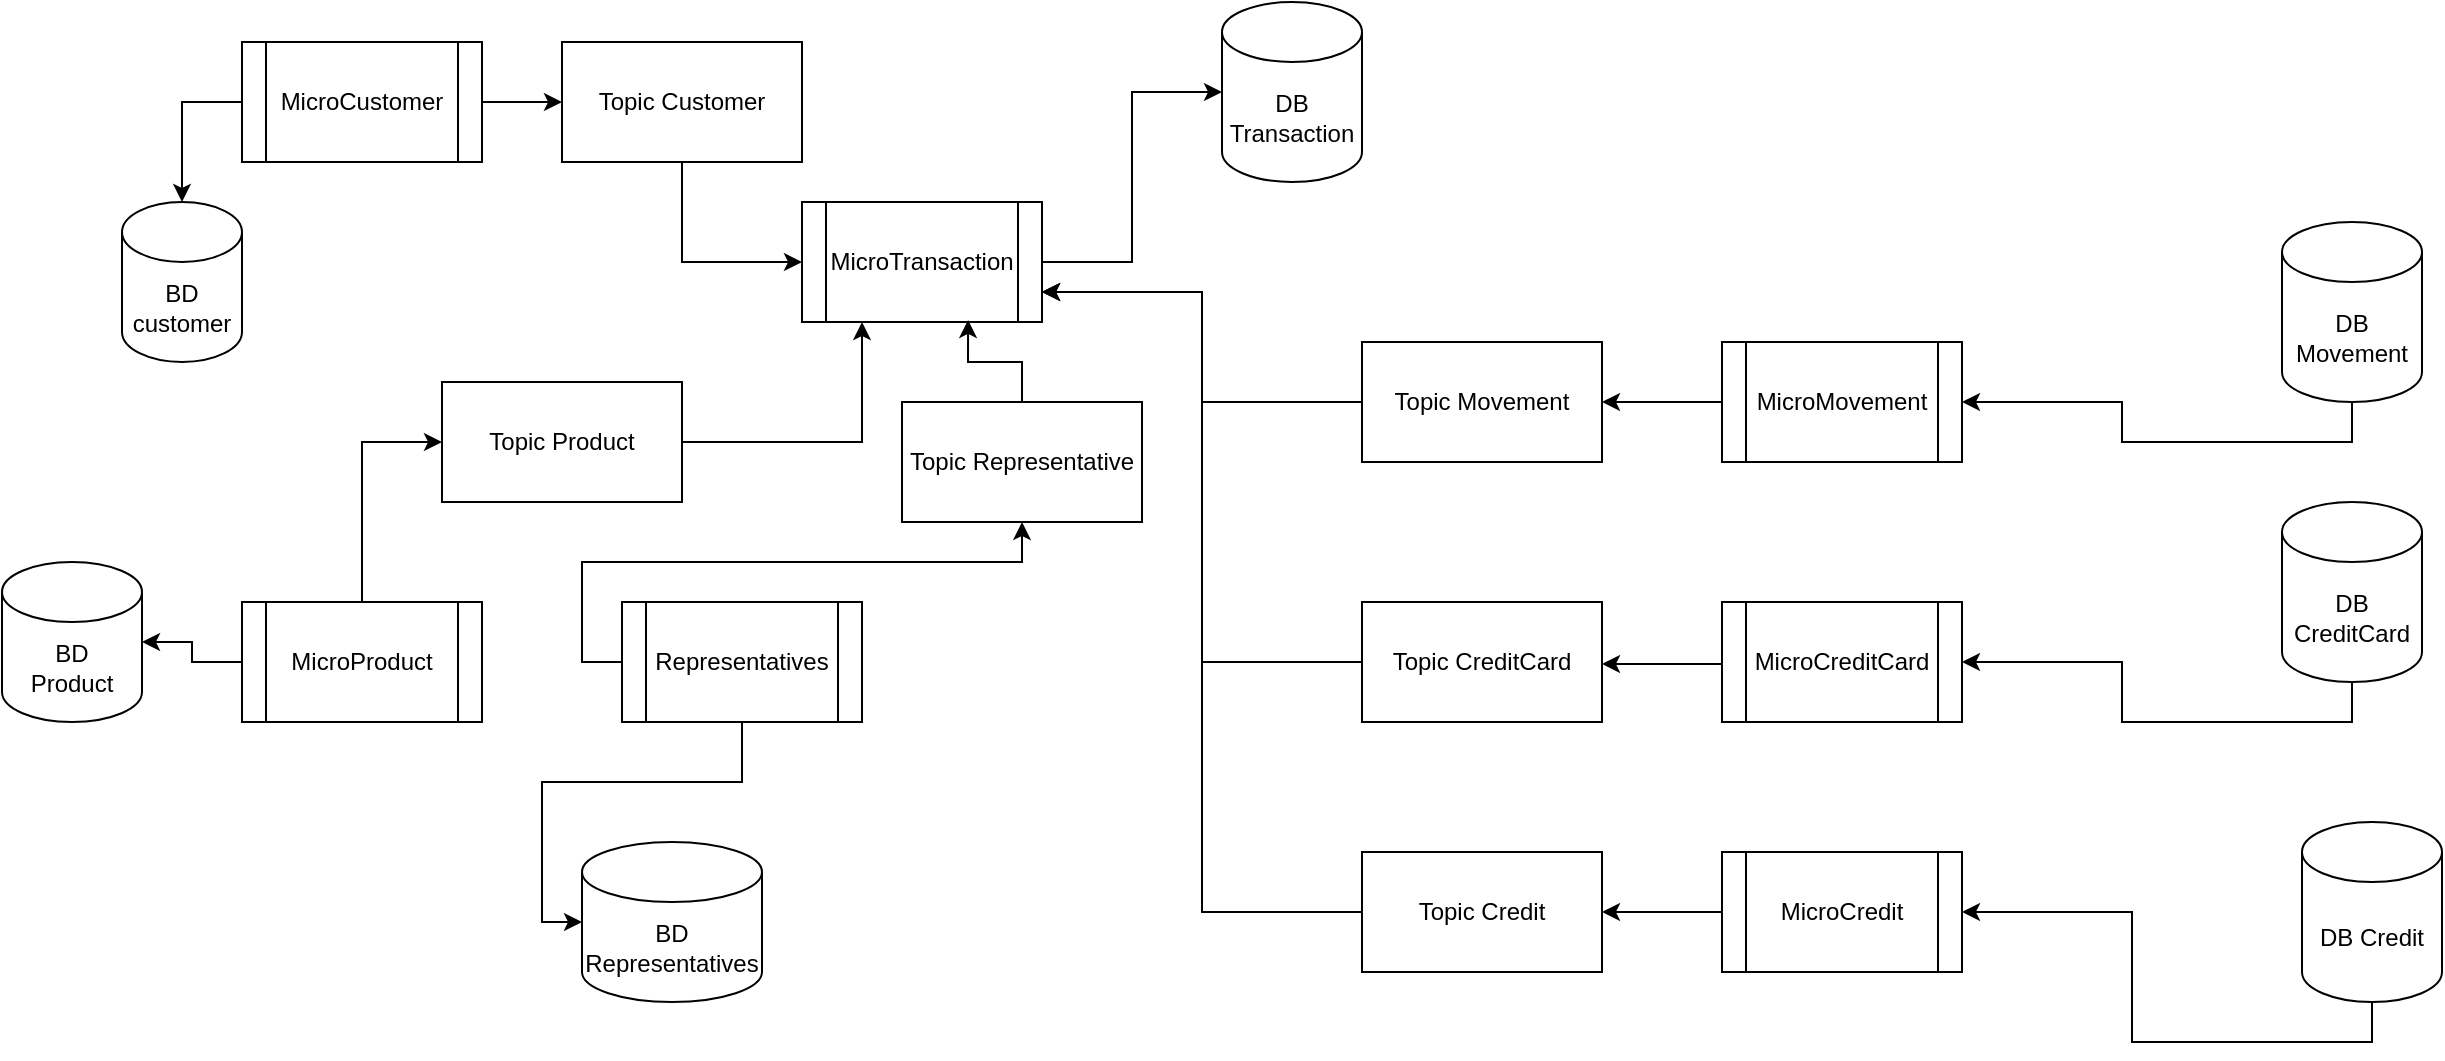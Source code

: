 <mxfile version="14.8.0" type="github">
  <diagram id="J2JfC7K7UwUUO45GrCEN" name="Page-1">
    <mxGraphModel dx="868" dy="482" grid="1" gridSize="10" guides="1" tooltips="1" connect="1" arrows="1" fold="1" page="0" pageScale="1" pageWidth="827" pageHeight="1169" math="0" shadow="0">
      <root>
        <mxCell id="0" />
        <mxCell id="1" parent="0" />
        <mxCell id="Hutvo4wjOnZVV8LiBHFV-1" value="MicroCustomer" style="shape=process;whiteSpace=wrap;html=1;backgroundOutline=1;" parent="1" vertex="1">
          <mxGeometry x="120" y="70" width="120" height="60" as="geometry" />
        </mxCell>
        <mxCell id="Hutvo4wjOnZVV8LiBHFV-2" value="BD&lt;br&gt;customer" style="shape=cylinder3;whiteSpace=wrap;html=1;boundedLbl=1;backgroundOutline=1;size=15;" parent="1" vertex="1">
          <mxGeometry x="60" y="150" width="60" height="80" as="geometry" />
        </mxCell>
        <mxCell id="Hutvo4wjOnZVV8LiBHFV-4" value="MicroProduct" style="shape=process;whiteSpace=wrap;html=1;backgroundOutline=1;" parent="1" vertex="1">
          <mxGeometry x="120" y="350" width="120" height="60" as="geometry" />
        </mxCell>
        <mxCell id="Hutvo4wjOnZVV8LiBHFV-5" value="BD&lt;br&gt;Product" style="shape=cylinder3;whiteSpace=wrap;html=1;boundedLbl=1;backgroundOutline=1;size=15;" parent="1" vertex="1">
          <mxGeometry y="330" width="70" height="80" as="geometry" />
        </mxCell>
        <mxCell id="DNXzDhhK5Adzky4bazDL-3" style="edgeStyle=orthogonalEdgeStyle;rounded=0;orthogonalLoop=1;jettySize=auto;html=1;entryX=0;entryY=0.5;entryDx=0;entryDy=0;entryPerimeter=0;" parent="1" source="DNXzDhhK5Adzky4bazDL-1" target="DNXzDhhK5Adzky4bazDL-2" edge="1">
          <mxGeometry relative="1" as="geometry" />
        </mxCell>
        <mxCell id="DNXzDhhK5Adzky4bazDL-1" value="MicroTransaction" style="shape=process;whiteSpace=wrap;html=1;backgroundOutline=1;" parent="1" vertex="1">
          <mxGeometry x="400" y="150" width="120" height="60" as="geometry" />
        </mxCell>
        <mxCell id="DNXzDhhK5Adzky4bazDL-2" value="DB Transaction" style="shape=cylinder3;whiteSpace=wrap;html=1;boundedLbl=1;backgroundOutline=1;size=15;" parent="1" vertex="1">
          <mxGeometry x="610" y="50" width="70" height="90" as="geometry" />
        </mxCell>
        <mxCell id="Hutvo4wjOnZVV8LiBHFV-7" value="BD&lt;br&gt;Representatives" style="shape=cylinder3;whiteSpace=wrap;html=1;boundedLbl=1;backgroundOutline=1;size=15;" parent="1" vertex="1">
          <mxGeometry x="290" y="470" width="90" height="80" as="geometry" />
        </mxCell>
        <mxCell id="Hutvo4wjOnZVV8LiBHFV-10" style="edgeStyle=orthogonalEdgeStyle;rounded=0;orthogonalLoop=1;jettySize=auto;html=1;" parent="1" source="Hutvo4wjOnZVV8LiBHFV-4" target="Hutvo4wjOnZVV8LiBHFV-5" edge="1">
          <mxGeometry relative="1" as="geometry">
            <mxPoint x="270" y="415" as="sourcePoint" />
            <mxPoint x="360" y="330" as="targetPoint" />
          </mxGeometry>
        </mxCell>
        <mxCell id="Hutvo4wjOnZVV8LiBHFV-12" style="edgeStyle=orthogonalEdgeStyle;rounded=0;orthogonalLoop=1;jettySize=auto;html=1;entryX=0;entryY=0.5;entryDx=0;entryDy=0;exitX=0.5;exitY=1;exitDx=0;exitDy=0;" parent="1" source="Hutvo4wjOnZVV8LiBHFV-18" target="DNXzDhhK5Adzky4bazDL-1" edge="1">
          <mxGeometry relative="1" as="geometry">
            <mxPoint x="380" y="160" as="sourcePoint" />
            <mxPoint x="380" y="65" as="targetPoint" />
          </mxGeometry>
        </mxCell>
        <mxCell id="Hutvo4wjOnZVV8LiBHFV-18" value="&lt;span&gt;Topic Customer&lt;/span&gt;" style="rounded=0;whiteSpace=wrap;html=1;" parent="1" vertex="1">
          <mxGeometry x="280" y="70" width="120" height="60" as="geometry" />
        </mxCell>
        <mxCell id="Hutvo4wjOnZVV8LiBHFV-19" style="edgeStyle=orthogonalEdgeStyle;rounded=0;orthogonalLoop=1;jettySize=auto;html=1;entryX=0;entryY=0.5;entryDx=0;entryDy=0;" parent="1" source="Hutvo4wjOnZVV8LiBHFV-1" target="Hutvo4wjOnZVV8LiBHFV-18" edge="1">
          <mxGeometry relative="1" as="geometry">
            <mxPoint x="335" y="120" as="sourcePoint" />
            <mxPoint x="285" y="30" as="targetPoint" />
          </mxGeometry>
        </mxCell>
        <mxCell id="Hutvo4wjOnZVV8LiBHFV-20" value="&lt;span&gt;Topic Product&lt;/span&gt;" style="rounded=0;whiteSpace=wrap;html=1;" parent="1" vertex="1">
          <mxGeometry x="220" y="240" width="120" height="60" as="geometry" />
        </mxCell>
        <mxCell id="Hutvo4wjOnZVV8LiBHFV-21" style="edgeStyle=orthogonalEdgeStyle;rounded=0;orthogonalLoop=1;jettySize=auto;html=1;entryX=0;entryY=0.5;entryDx=0;entryDy=0;exitX=0.5;exitY=0;exitDx=0;exitDy=0;" parent="1" source="Hutvo4wjOnZVV8LiBHFV-4" target="Hutvo4wjOnZVV8LiBHFV-20" edge="1">
          <mxGeometry relative="1" as="geometry">
            <mxPoint x="220" y="270" as="sourcePoint" />
            <mxPoint x="330" y="270" as="targetPoint" />
          </mxGeometry>
        </mxCell>
        <mxCell id="Hutvo4wjOnZVV8LiBHFV-22" style="edgeStyle=orthogonalEdgeStyle;rounded=0;orthogonalLoop=1;jettySize=auto;html=1;exitX=1;exitY=0.5;exitDx=0;exitDy=0;entryX=0.25;entryY=1;entryDx=0;entryDy=0;" parent="1" source="Hutvo4wjOnZVV8LiBHFV-20" target="DNXzDhhK5Adzky4bazDL-1" edge="1">
          <mxGeometry relative="1" as="geometry">
            <mxPoint x="460" y="270" as="sourcePoint" />
            <mxPoint x="530" y="220" as="targetPoint" />
          </mxGeometry>
        </mxCell>
        <mxCell id="DNXzDhhK5Adzky4bazDL-5" style="edgeStyle=orthogonalEdgeStyle;rounded=0;orthogonalLoop=1;jettySize=auto;html=1;entryX=0;entryY=0.5;entryDx=0;entryDy=0;entryPerimeter=0;" parent="1" source="Hutvo4wjOnZVV8LiBHFV-23" target="Hutvo4wjOnZVV8LiBHFV-7" edge="1">
          <mxGeometry relative="1" as="geometry" />
        </mxCell>
        <mxCell id="Hutvo4wjOnZVV8LiBHFV-23" value="Representatives" style="shape=process;whiteSpace=wrap;html=1;backgroundOutline=1;" parent="1" vertex="1">
          <mxGeometry x="310" y="350" width="120" height="60" as="geometry" />
        </mxCell>
        <mxCell id="Hutvo4wjOnZVV8LiBHFV-24" value="&lt;span&gt;Topic Representative&lt;/span&gt;" style="rounded=0;whiteSpace=wrap;html=1;" parent="1" vertex="1">
          <mxGeometry x="450" y="250" width="120" height="60" as="geometry" />
        </mxCell>
        <mxCell id="Hutvo4wjOnZVV8LiBHFV-25" style="edgeStyle=orthogonalEdgeStyle;rounded=0;orthogonalLoop=1;jettySize=auto;html=1;exitX=0;exitY=0.5;exitDx=0;exitDy=0;entryX=0.5;entryY=1;entryDx=0;entryDy=0;" parent="1" source="Hutvo4wjOnZVV8LiBHFV-23" target="Hutvo4wjOnZVV8LiBHFV-24" edge="1">
          <mxGeometry relative="1" as="geometry">
            <mxPoint x="800" y="370" as="sourcePoint" />
            <mxPoint x="720" y="330" as="targetPoint" />
          </mxGeometry>
        </mxCell>
        <mxCell id="Hutvo4wjOnZVV8LiBHFV-27" style="edgeStyle=orthogonalEdgeStyle;rounded=0;orthogonalLoop=1;jettySize=auto;html=1;exitX=0.5;exitY=0;exitDx=0;exitDy=0;entryX=0.692;entryY=0.983;entryDx=0;entryDy=0;entryPerimeter=0;" parent="1" source="Hutvo4wjOnZVV8LiBHFV-24" target="DNXzDhhK5Adzky4bazDL-1" edge="1">
          <mxGeometry relative="1" as="geometry">
            <mxPoint x="850" y="260" as="sourcePoint" />
            <mxPoint x="530" y="270" as="targetPoint" />
          </mxGeometry>
        </mxCell>
        <mxCell id="Hutvo4wjOnZVV8LiBHFV-28" style="edgeStyle=orthogonalEdgeStyle;rounded=0;orthogonalLoop=1;jettySize=auto;html=1;entryX=0.5;entryY=0;entryDx=0;entryDy=0;entryPerimeter=0;exitX=0;exitY=0.5;exitDx=0;exitDy=0;" parent="1" source="Hutvo4wjOnZVV8LiBHFV-1" target="Hutvo4wjOnZVV8LiBHFV-2" edge="1">
          <mxGeometry relative="1" as="geometry">
            <mxPoint x="180" y="60" as="sourcePoint" />
            <mxPoint x="270" y="-32.5" as="targetPoint" />
            <Array as="points">
              <mxPoint x="90" y="100" />
            </Array>
          </mxGeometry>
        </mxCell>
        <mxCell id="qib1Vxd6Q9VXnNDb8m66-1" value="MicroMovement" style="shape=process;whiteSpace=wrap;html=1;backgroundOutline=1;" parent="1" vertex="1">
          <mxGeometry x="860" y="220" width="120" height="60" as="geometry" />
        </mxCell>
        <mxCell id="qib1Vxd6Q9VXnNDb8m66-2" value="DB Movement" style="shape=cylinder3;whiteSpace=wrap;html=1;boundedLbl=1;backgroundOutline=1;size=15;" parent="1" vertex="1">
          <mxGeometry x="1140" y="160" width="70" height="90" as="geometry" />
        </mxCell>
        <mxCell id="qib1Vxd6Q9VXnNDb8m66-4" style="edgeStyle=orthogonalEdgeStyle;rounded=0;orthogonalLoop=1;jettySize=auto;html=1;exitX=0.5;exitY=1;exitDx=0;exitDy=0;entryX=1;entryY=0.5;entryDx=0;entryDy=0;exitPerimeter=0;" parent="1" source="qib1Vxd6Q9VXnNDb8m66-2" target="qib1Vxd6Q9VXnNDb8m66-1" edge="1">
          <mxGeometry relative="1" as="geometry">
            <mxPoint x="1068.5" y="270.51" as="sourcePoint" />
            <mxPoint x="1041.54" y="229.49" as="targetPoint" />
          </mxGeometry>
        </mxCell>
        <mxCell id="qib1Vxd6Q9VXnNDb8m66-6" value="MicroCreditCard" style="shape=process;whiteSpace=wrap;html=1;backgroundOutline=1;" parent="1" vertex="1">
          <mxGeometry x="860" y="350" width="120" height="60" as="geometry" />
        </mxCell>
        <mxCell id="qib1Vxd6Q9VXnNDb8m66-7" value="DB CreditCard" style="shape=cylinder3;whiteSpace=wrap;html=1;boundedLbl=1;backgroundOutline=1;size=15;" parent="1" vertex="1">
          <mxGeometry x="1140" y="300" width="70" height="90" as="geometry" />
        </mxCell>
        <mxCell id="qib1Vxd6Q9VXnNDb8m66-8" style="edgeStyle=orthogonalEdgeStyle;rounded=0;orthogonalLoop=1;jettySize=auto;html=1;exitX=0.5;exitY=1;exitDx=0;exitDy=0;entryX=1;entryY=0.5;entryDx=0;entryDy=0;exitPerimeter=0;" parent="1" source="qib1Vxd6Q9VXnNDb8m66-7" target="qib1Vxd6Q9VXnNDb8m66-6" edge="1">
          <mxGeometry relative="1" as="geometry">
            <mxPoint x="1068.5" y="400.51" as="sourcePoint" />
            <mxPoint x="1041.54" y="359.49" as="targetPoint" />
          </mxGeometry>
        </mxCell>
        <mxCell id="qib1Vxd6Q9VXnNDb8m66-20" style="edgeStyle=orthogonalEdgeStyle;rounded=0;orthogonalLoop=1;jettySize=auto;html=1;" parent="1" source="qib1Vxd6Q9VXnNDb8m66-9" target="qib1Vxd6Q9VXnNDb8m66-17" edge="1">
          <mxGeometry relative="1" as="geometry" />
        </mxCell>
        <mxCell id="qib1Vxd6Q9VXnNDb8m66-9" value="MicroCredit" style="shape=process;whiteSpace=wrap;html=1;backgroundOutline=1;" parent="1" vertex="1">
          <mxGeometry x="860" y="475" width="120" height="60" as="geometry" />
        </mxCell>
        <mxCell id="qib1Vxd6Q9VXnNDb8m66-10" value="DB Credit" style="shape=cylinder3;whiteSpace=wrap;html=1;boundedLbl=1;backgroundOutline=1;size=15;" parent="1" vertex="1">
          <mxGeometry x="1150" y="460" width="70" height="90" as="geometry" />
        </mxCell>
        <mxCell id="qib1Vxd6Q9VXnNDb8m66-11" style="edgeStyle=orthogonalEdgeStyle;rounded=0;orthogonalLoop=1;jettySize=auto;html=1;exitX=0.5;exitY=1;exitDx=0;exitDy=0;entryX=1;entryY=0.5;entryDx=0;entryDy=0;exitPerimeter=0;" parent="1" source="qib1Vxd6Q9VXnNDb8m66-10" target="qib1Vxd6Q9VXnNDb8m66-9" edge="1">
          <mxGeometry relative="1" as="geometry">
            <mxPoint x="1088.5" y="520.51" as="sourcePoint" />
            <mxPoint x="1061.54" y="479.49" as="targetPoint" />
          </mxGeometry>
        </mxCell>
        <mxCell id="qib1Vxd6Q9VXnNDb8m66-21" style="edgeStyle=orthogonalEdgeStyle;rounded=0;orthogonalLoop=1;jettySize=auto;html=1;entryX=1;entryY=0.75;entryDx=0;entryDy=0;" parent="1" source="qib1Vxd6Q9VXnNDb8m66-15" target="DNXzDhhK5Adzky4bazDL-1" edge="1">
          <mxGeometry relative="1" as="geometry" />
        </mxCell>
        <mxCell id="qib1Vxd6Q9VXnNDb8m66-15" value="&lt;span&gt;Topic&amp;nbsp;&lt;/span&gt;Movement" style="rounded=0;whiteSpace=wrap;html=1;" parent="1" vertex="1">
          <mxGeometry x="680" y="220" width="120" height="60" as="geometry" />
        </mxCell>
        <mxCell id="qib1Vxd6Q9VXnNDb8m66-22" style="edgeStyle=orthogonalEdgeStyle;rounded=0;orthogonalLoop=1;jettySize=auto;html=1;entryX=1;entryY=0.75;entryDx=0;entryDy=0;" parent="1" source="qib1Vxd6Q9VXnNDb8m66-16" target="DNXzDhhK5Adzky4bazDL-1" edge="1">
          <mxGeometry relative="1" as="geometry" />
        </mxCell>
        <mxCell id="qib1Vxd6Q9VXnNDb8m66-16" value="&lt;span&gt;Topic CreditCard&lt;/span&gt;" style="rounded=0;whiteSpace=wrap;html=1;" parent="1" vertex="1">
          <mxGeometry x="680" y="350" width="120" height="60" as="geometry" />
        </mxCell>
        <mxCell id="qib1Vxd6Q9VXnNDb8m66-23" style="edgeStyle=orthogonalEdgeStyle;rounded=0;orthogonalLoop=1;jettySize=auto;html=1;entryX=1;entryY=0.75;entryDx=0;entryDy=0;" parent="1" source="qib1Vxd6Q9VXnNDb8m66-17" target="DNXzDhhK5Adzky4bazDL-1" edge="1">
          <mxGeometry relative="1" as="geometry" />
        </mxCell>
        <mxCell id="qib1Vxd6Q9VXnNDb8m66-17" value="&lt;span&gt;Topic Credit&lt;/span&gt;" style="rounded=0;whiteSpace=wrap;html=1;" parent="1" vertex="1">
          <mxGeometry x="680" y="475" width="120" height="60" as="geometry" />
        </mxCell>
        <mxCell id="qib1Vxd6Q9VXnNDb8m66-18" style="edgeStyle=orthogonalEdgeStyle;rounded=0;orthogonalLoop=1;jettySize=auto;html=1;exitX=0;exitY=0.5;exitDx=0;exitDy=0;entryX=1;entryY=0.5;entryDx=0;entryDy=0;" parent="1" source="qib1Vxd6Q9VXnNDb8m66-1" target="qib1Vxd6Q9VXnNDb8m66-15" edge="1">
          <mxGeometry relative="1" as="geometry">
            <mxPoint x="860" y="261.02" as="sourcePoint" />
            <mxPoint x="833.04" y="220.0" as="targetPoint" />
          </mxGeometry>
        </mxCell>
        <mxCell id="qib1Vxd6Q9VXnNDb8m66-19" style="edgeStyle=orthogonalEdgeStyle;rounded=0;orthogonalLoop=1;jettySize=auto;html=1;exitX=0.5;exitY=0;exitDx=0;exitDy=0;" parent="1" edge="1">
          <mxGeometry relative="1" as="geometry">
            <mxPoint x="860" y="381.02" as="sourcePoint" />
            <mxPoint x="800" y="381" as="targetPoint" />
          </mxGeometry>
        </mxCell>
      </root>
    </mxGraphModel>
  </diagram>
</mxfile>
